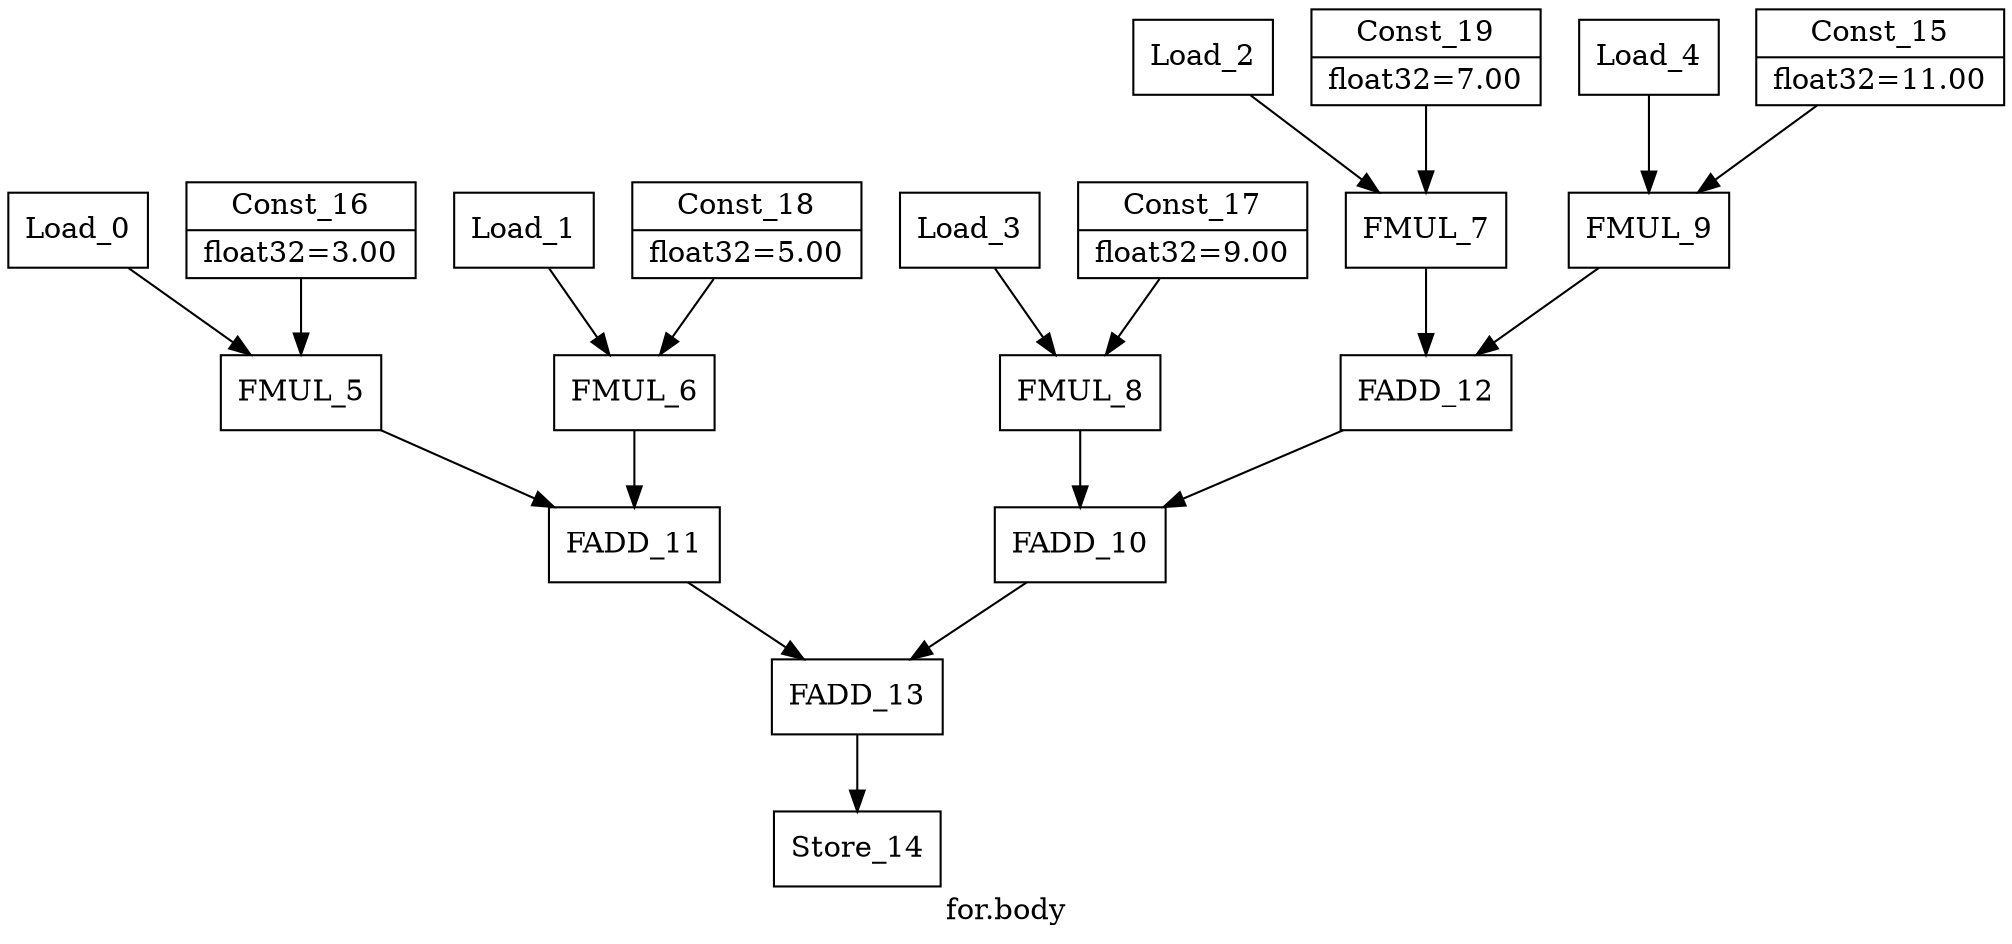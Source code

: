 digraph "for.body" {
	label="for.body";
	//Graph Properties

	Load_0 [shape=record,opcode=input,label="{Load_0}"];
	Load_0 -> FMUL_5[operand=any2input];
	Load_1 [shape=record,opcode=input,label="{Load_1}"];
	Load_1 -> FMUL_6[operand=any2input];
	Load_2 [shape=record,opcode=input,label="{Load_2}"];
	Load_2 -> FMUL_7[operand=any2input];
	Load_3 [shape=record,opcode=input,label="{Load_3}"];
	Load_3 -> FMUL_8[operand=any2input];
	Load_4 [shape=record,opcode=input,label="{Load_4}"];
	Load_4 -> FMUL_9[operand=any2input];
	FMUL_5 [shape=record,type=op,opcode=FMUL,label="{FMUL_5}"];
	FMUL_5 -> FADD_11[operand=any2input];
	FMUL_6 [shape=record,type=op,opcode=FMUL,label="{FMUL_6}"];
	FMUL_6 -> FADD_11[operand=any2input];
	FMUL_7 [shape=record,type=op,opcode=FMUL,label="{FMUL_7}"];
	FMUL_7 -> FADD_12[operand=any2input];
	FMUL_8 [shape=record,type=op,opcode=FMUL,label="{FMUL_8}"];
	FMUL_8 -> FADD_10[operand=any2input];
	FMUL_9 [shape=record,type=op,opcode=FMUL,label="{FMUL_9}"];
	FMUL_9 -> FADD_12[operand=any2input];
	FADD_13 [shape=record,type=op,opcode=FADD,label="{FADD_13}"];
	FADD_13 -> Store_14[operand=any2input];
	Store_14 [shape=record,opcode=output,label="{Store_14}"];
	Const_15 [shape=record,opcode=const,constVal="1",float32=11.00,label="{Const_15|float32=11.00}"];
	Const_15 -> FMUL_9[operand=any2input];
	Const_16 [shape=record,opcode=const,constVal="1",float32=3.00,label="{Const_16|float32=3.00}"];
	Const_16 -> FMUL_5[operand=any2input];
	Const_17 [shape=record,opcode=const,constVal="1",float32=9.00,label="{Const_17|float32=9.00}"];
	Const_17 -> FMUL_8[operand=any2input];
	Const_18 [shape=record,opcode=const,constVal="1",float32=5.00,label="{Const_18|float32=5.00}"];
	Const_18 -> FMUL_6[operand=any2input];
	Const_19 [shape=record,opcode=const,constVal="1",float32=7.00,label="{Const_19|float32=7.00}"];
	Const_19 -> FMUL_7[operand=any2input];
	FADD_12 [shape=record,type=op,opcode=FADD,label="{FADD_12}"];
	FADD_12 -> FADD_10[operand=any2input];
	FADD_11 [shape=record,type=op,opcode=FADD,label="{FADD_11}"];
	FADD_11 -> FADD_13[operand=any2input];
	FADD_10 [shape=record,type=op,opcode=FADD,label="{FADD_10}"];
	FADD_10 -> FADD_13[operand=any2input];
}

